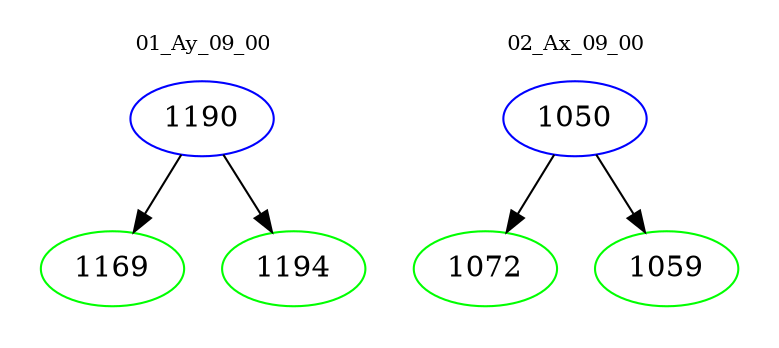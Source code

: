 digraph{
subgraph cluster_0 {
color = white
label = "01_Ay_09_00";
fontsize=10;
T0_1190 [label="1190", color="blue"]
T0_1190 -> T0_1169 [color="black"]
T0_1169 [label="1169", color="green"]
T0_1190 -> T0_1194 [color="black"]
T0_1194 [label="1194", color="green"]
}
subgraph cluster_1 {
color = white
label = "02_Ax_09_00";
fontsize=10;
T1_1050 [label="1050", color="blue"]
T1_1050 -> T1_1072 [color="black"]
T1_1072 [label="1072", color="green"]
T1_1050 -> T1_1059 [color="black"]
T1_1059 [label="1059", color="green"]
}
}
